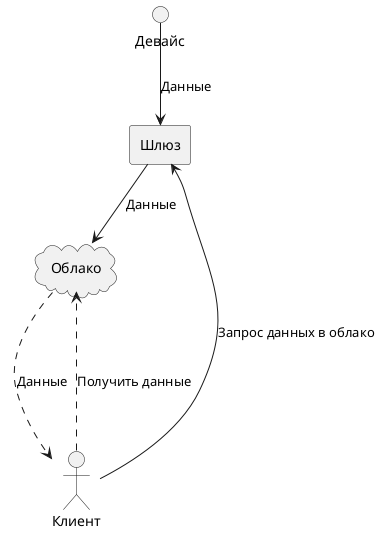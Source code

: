 @startuml
circle Девайс as device
rectangle Шлюз as gateway
actor Клиент as user
cloud Облако as cloud

user --> gateway : Запрос данных в облако
gateway --> cloud : Данные
device --> gateway : Данные
user -..> cloud : Получить данные
cloud -..> user : Данные
@enduml


